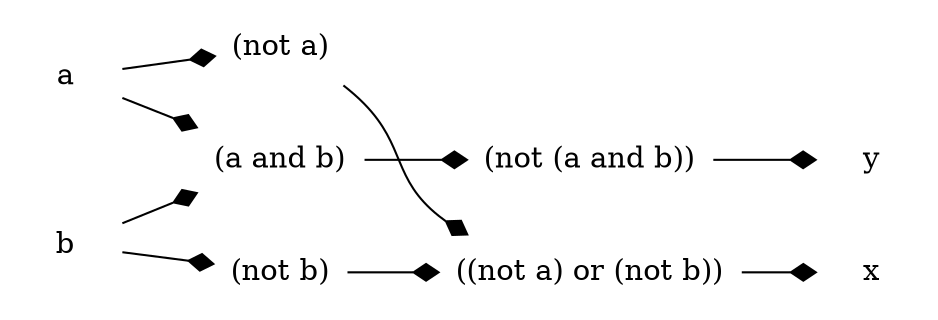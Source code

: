 digraph g {
    // header
    rankdir=LR;
    margin=0.01;
    node [shape="plaintext"];
    edge [arrowhead="diamond"];
    // circuit 
    and1355 [label="(a and b)", image="../../gates/and_noleads.png"];
    not1332 [label="(not a)", image="../../gates/not_noleads.png"];
    not1333 [label="(not b)", image="../../gates/not_noleads.png"];
    not1356 [label="(not (a and b))", image="../../gates/not_noleads.png"];
    or1345 [label="((not a) or (not b))", image="../../gates/or_noleads.png"];
    var1320[label="x"];
    var1323[label="b"];
    var1326[label="y"];
    var1327[label="a"];
    var1327 -> not1332 ;
    var1323 -> not1333 ;
    not1332 -> or1345 ;
    not1333 -> or1345 ;
    var1327 -> and1355 ;
    var1323 -> and1355 ;
    and1355 -> not1356 ;
    or1345 -> var1320 ;
    not1356 -> var1326 ;
}
